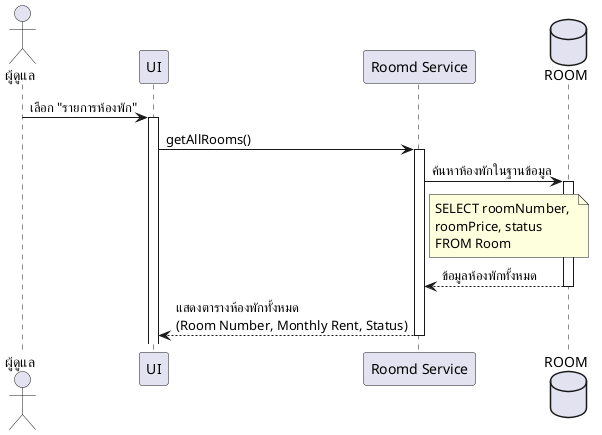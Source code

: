@startuml
skinparam defaultFontName "TH Sarabun New"
' participant Participant as Foo
' actor       Actor       as Foo1
' boundary    Boundary    as Foo2
' control     Control     as Foo3
' entity      Entity      as Foo4
' database    Database    as Foo5
' collections Collections as Foo6
' queue       Queue       as Foo7


actor      "ผู้ดูแล"       as  Admin
participant "UI" as  UI
participant "Roomd Service" as  Model
database    ROOM    as Room

Admin -> UI : เลือก "รายการห้องพัก"
activate UI
UI -> Model: getAllRooms()
activate Model
Model -> Room:ค้นหาห้องพักในฐานข้อมูล
note right of Model
SELECT roomNumber, 
roomPrice, status
FROM Room
end note
activate Room
Room --> Model: ข้อมูลห้องพักทั้งหมด
deactivate Room
Model --> UI: แสดงตารางห้องพักทั้งหมด \n(Room Number, Monthly Rent, Status)
deactivate Model